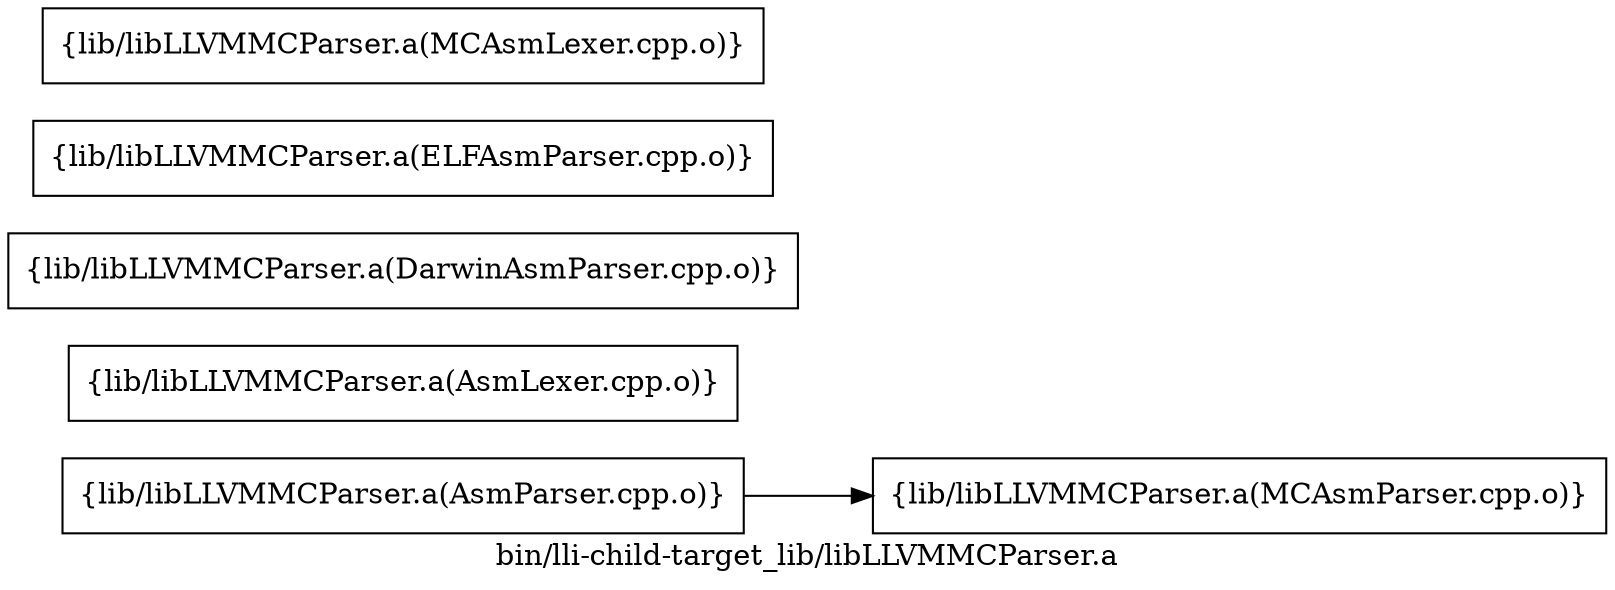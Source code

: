 digraph "bin/lli-child-target_lib/libLLVMMCParser.a" {
	label="bin/lli-child-target_lib/libLLVMMCParser.a";
	rankdir=LR;
	{ rank=same; Node0x55ab4106c9c8;  }

	Node0x55ab4106c9c8 [shape=record,shape=box,group=0,label="{lib/libLLVMMCParser.a(AsmParser.cpp.o)}"];
	Node0x55ab4106c9c8 -> Node0x55ab41065e98;
	Node0x55ab41065e98 [shape=record,shape=box,group=0,label="{lib/libLLVMMCParser.a(MCAsmParser.cpp.o)}"];
	Node0x55ab4106c248 [shape=record,shape=box,group=0,label="{lib/libLLVMMCParser.a(AsmLexer.cpp.o)}"];
	Node0x55ab41067388 [shape=record,shape=box,group=0,label="{lib/libLLVMMCParser.a(DarwinAsmParser.cpp.o)}"];
	Node0x55ab41067798 [shape=record,shape=box,group=0,label="{lib/libLLVMMCParser.a(ELFAsmParser.cpp.o)}"];
	Node0x55ab41066a78 [shape=record,shape=box,group=0,label="{lib/libLLVMMCParser.a(MCAsmLexer.cpp.o)}"];
}

